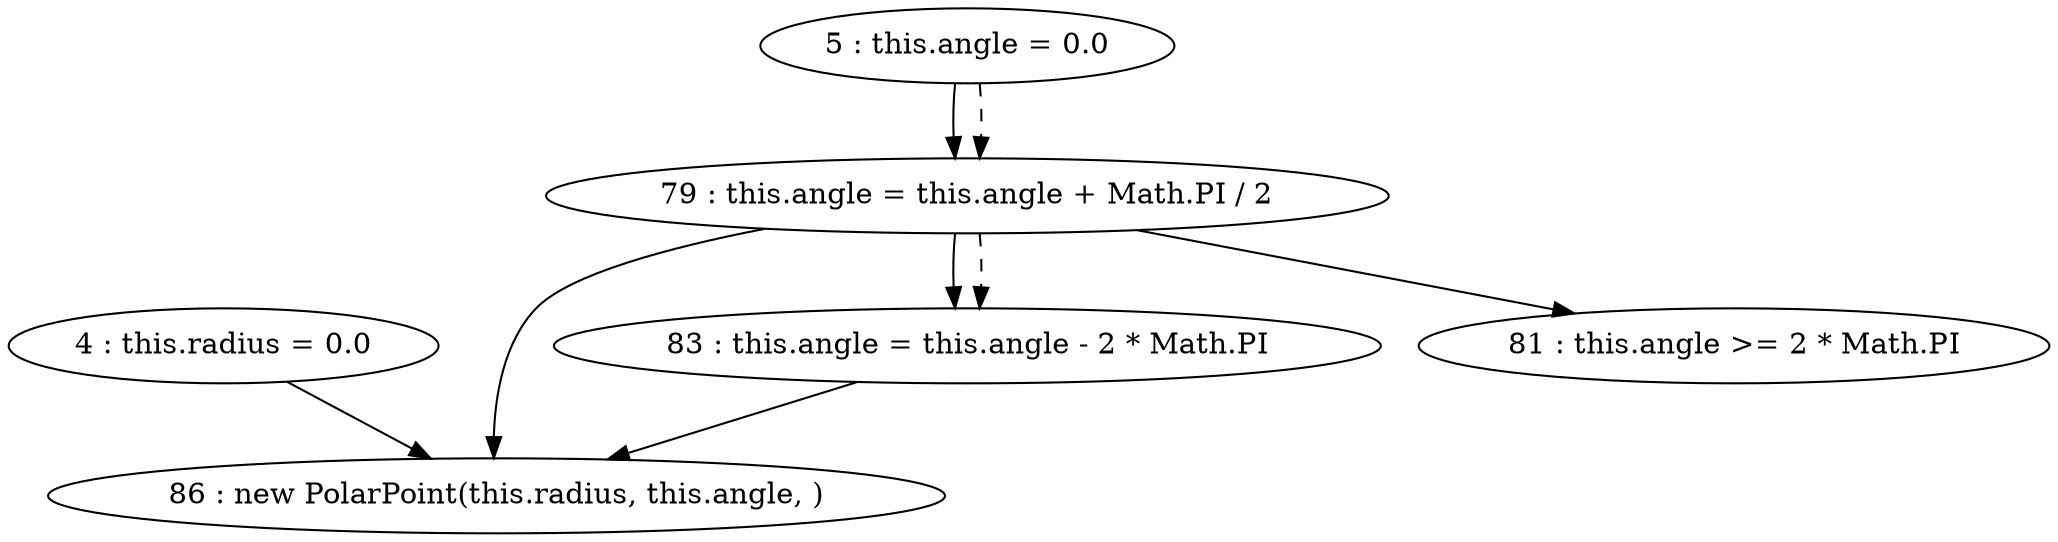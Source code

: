 digraph G {
"4 : this.radius = 0.0"
"4 : this.radius = 0.0" -> "86 : new PolarPoint(this.radius, this.angle, )"
"5 : this.angle = 0.0"
"5 : this.angle = 0.0" -> "79 : this.angle = this.angle + Math.PI / 2"
"5 : this.angle = 0.0" -> "79 : this.angle = this.angle + Math.PI / 2" [style=dashed]
"79 : this.angle = this.angle + Math.PI / 2"
"79 : this.angle = this.angle + Math.PI / 2" -> "83 : this.angle = this.angle - 2 * Math.PI"
"79 : this.angle = this.angle + Math.PI / 2" -> "81 : this.angle >= 2 * Math.PI"
"79 : this.angle = this.angle + Math.PI / 2" -> "86 : new PolarPoint(this.radius, this.angle, )"
"79 : this.angle = this.angle + Math.PI / 2" -> "83 : this.angle = this.angle - 2 * Math.PI" [style=dashed]
"81 : this.angle >= 2 * Math.PI"
"83 : this.angle = this.angle - 2 * Math.PI"
"83 : this.angle = this.angle - 2 * Math.PI" -> "86 : new PolarPoint(this.radius, this.angle, )"
"86 : new PolarPoint(this.radius, this.angle, )"
}